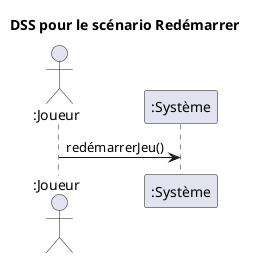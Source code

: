 @startuml
title DSS pour le scénario Redémarrer

actor ":Joueur" as Joueur
participant ":Système" as Systeme

Joueur -> Systeme : redémarrerJeu()

@enduml
